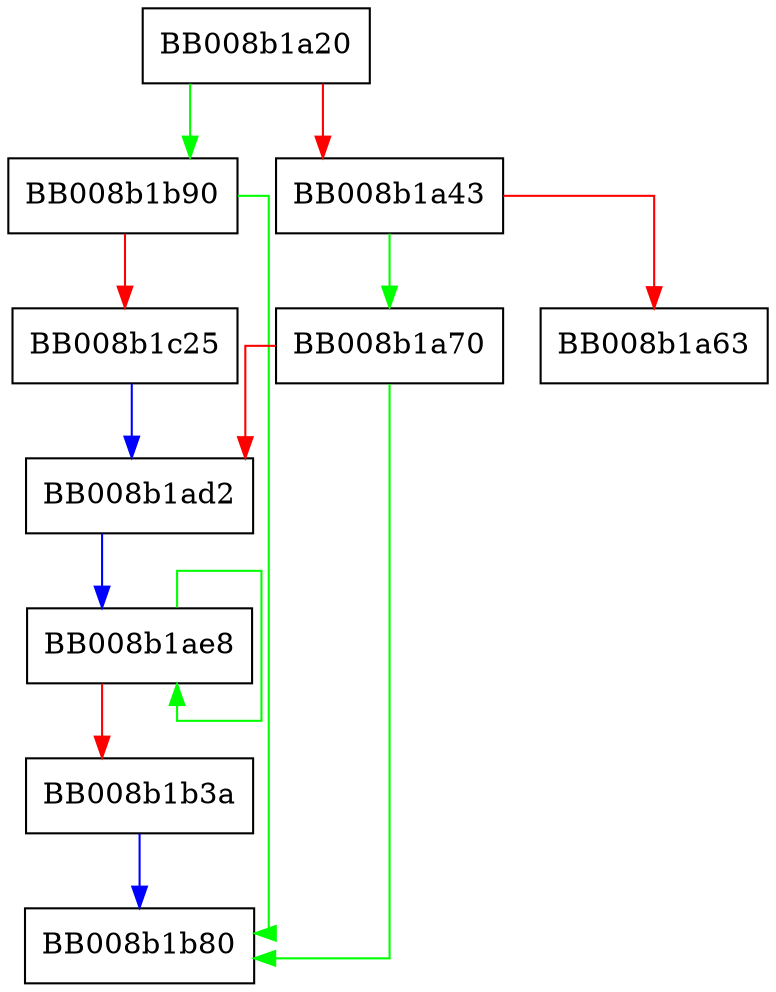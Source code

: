 digraph __strchrnul_sse2 {
  node [shape="box"];
  graph [splines=ortho];
  BB008b1a20 -> BB008b1b90 [color="green"];
  BB008b1a20 -> BB008b1a43 [color="red"];
  BB008b1a43 -> BB008b1a70 [color="green"];
  BB008b1a43 -> BB008b1a63 [color="red"];
  BB008b1a70 -> BB008b1b80 [color="green"];
  BB008b1a70 -> BB008b1ad2 [color="red"];
  BB008b1ad2 -> BB008b1ae8 [color="blue"];
  BB008b1ae8 -> BB008b1ae8 [color="green"];
  BB008b1ae8 -> BB008b1b3a [color="red"];
  BB008b1b3a -> BB008b1b80 [color="blue"];
  BB008b1b90 -> BB008b1b80 [color="green"];
  BB008b1b90 -> BB008b1c25 [color="red"];
  BB008b1c25 -> BB008b1ad2 [color="blue"];
}